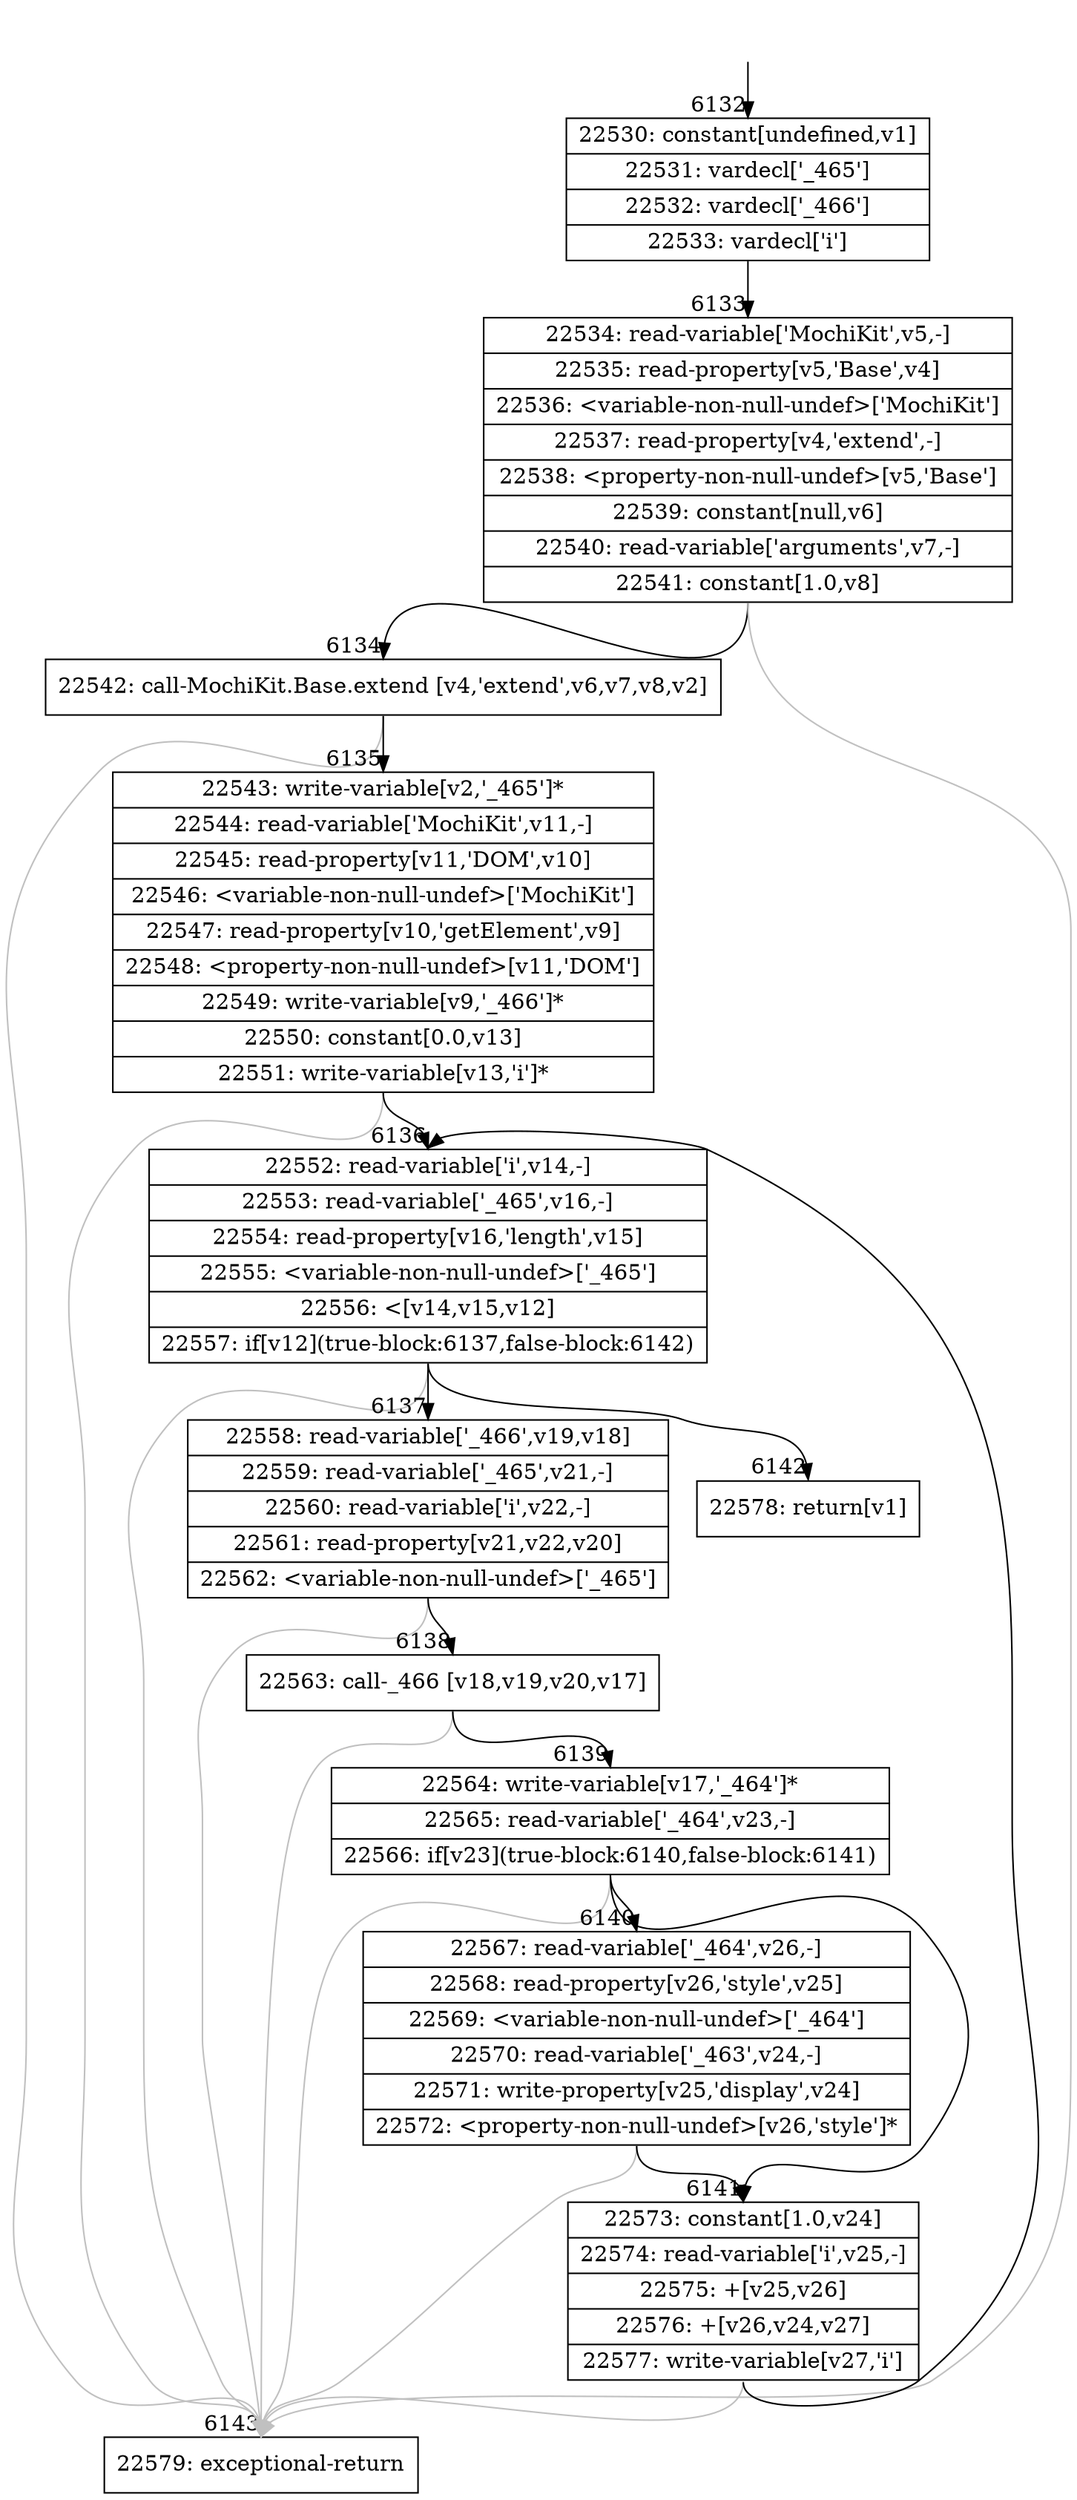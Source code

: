 digraph {
rankdir="TD"
BB_entry409[shape=none,label=""];
BB_entry409 -> BB6132 [tailport=s, headport=n, headlabel="    6132"]
BB6132 [shape=record label="{22530: constant[undefined,v1]|22531: vardecl['_465']|22532: vardecl['_466']|22533: vardecl['i']}" ] 
BB6132 -> BB6133 [tailport=s, headport=n, headlabel="      6133"]
BB6133 [shape=record label="{22534: read-variable['MochiKit',v5,-]|22535: read-property[v5,'Base',v4]|22536: \<variable-non-null-undef\>['MochiKit']|22537: read-property[v4,'extend',-]|22538: \<property-non-null-undef\>[v5,'Base']|22539: constant[null,v6]|22540: read-variable['arguments',v7,-]|22541: constant[1.0,v8]}" ] 
BB6133 -> BB6134 [tailport=s, headport=n, headlabel="      6134"]
BB6133 -> BB6143 [tailport=s, headport=n, color=gray, headlabel="      6143"]
BB6134 [shape=record label="{22542: call-MochiKit.Base.extend [v4,'extend',v6,v7,v8,v2]}" ] 
BB6134 -> BB6135 [tailport=s, headport=n, headlabel="      6135"]
BB6134 -> BB6143 [tailport=s, headport=n, color=gray]
BB6135 [shape=record label="{22543: write-variable[v2,'_465']*|22544: read-variable['MochiKit',v11,-]|22545: read-property[v11,'DOM',v10]|22546: \<variable-non-null-undef\>['MochiKit']|22547: read-property[v10,'getElement',v9]|22548: \<property-non-null-undef\>[v11,'DOM']|22549: write-variable[v9,'_466']*|22550: constant[0.0,v13]|22551: write-variable[v13,'i']*}" ] 
BB6135 -> BB6136 [tailport=s, headport=n, headlabel="      6136"]
BB6135 -> BB6143 [tailport=s, headport=n, color=gray]
BB6136 [shape=record label="{22552: read-variable['i',v14,-]|22553: read-variable['_465',v16,-]|22554: read-property[v16,'length',v15]|22555: \<variable-non-null-undef\>['_465']|22556: \<[v14,v15,v12]|22557: if[v12](true-block:6137,false-block:6142)}" ] 
BB6136 -> BB6137 [tailport=s, headport=n, headlabel="      6137"]
BB6136 -> BB6142 [tailport=s, headport=n, headlabel="      6142"]
BB6136 -> BB6143 [tailport=s, headport=n, color=gray]
BB6137 [shape=record label="{22558: read-variable['_466',v19,v18]|22559: read-variable['_465',v21,-]|22560: read-variable['i',v22,-]|22561: read-property[v21,v22,v20]|22562: \<variable-non-null-undef\>['_465']}" ] 
BB6137 -> BB6138 [tailport=s, headport=n, headlabel="      6138"]
BB6137 -> BB6143 [tailport=s, headport=n, color=gray]
BB6138 [shape=record label="{22563: call-_466 [v18,v19,v20,v17]}" ] 
BB6138 -> BB6139 [tailport=s, headport=n, headlabel="      6139"]
BB6138 -> BB6143 [tailport=s, headport=n, color=gray]
BB6139 [shape=record label="{22564: write-variable[v17,'_464']*|22565: read-variable['_464',v23,-]|22566: if[v23](true-block:6140,false-block:6141)}" ] 
BB6139 -> BB6140 [tailport=s, headport=n, headlabel="      6140"]
BB6139 -> BB6141 [tailport=s, headport=n, headlabel="      6141"]
BB6139 -> BB6143 [tailport=s, headport=n, color=gray]
BB6140 [shape=record label="{22567: read-variable['_464',v26,-]|22568: read-property[v26,'style',v25]|22569: \<variable-non-null-undef\>['_464']|22570: read-variable['_463',v24,-]|22571: write-property[v25,'display',v24]|22572: \<property-non-null-undef\>[v26,'style']*}" ] 
BB6140 -> BB6141 [tailport=s, headport=n]
BB6140 -> BB6143 [tailport=s, headport=n, color=gray]
BB6141 [shape=record label="{22573: constant[1.0,v24]|22574: read-variable['i',v25,-]|22575: +[v25,v26]|22576: +[v26,v24,v27]|22577: write-variable[v27,'i']}" ] 
BB6141 -> BB6136 [tailport=s, headport=n]
BB6141 -> BB6143 [tailport=s, headport=n, color=gray]
BB6142 [shape=record label="{22578: return[v1]}" ] 
BB6143 [shape=record label="{22579: exceptional-return}" ] 
//#$~ 4279
}
